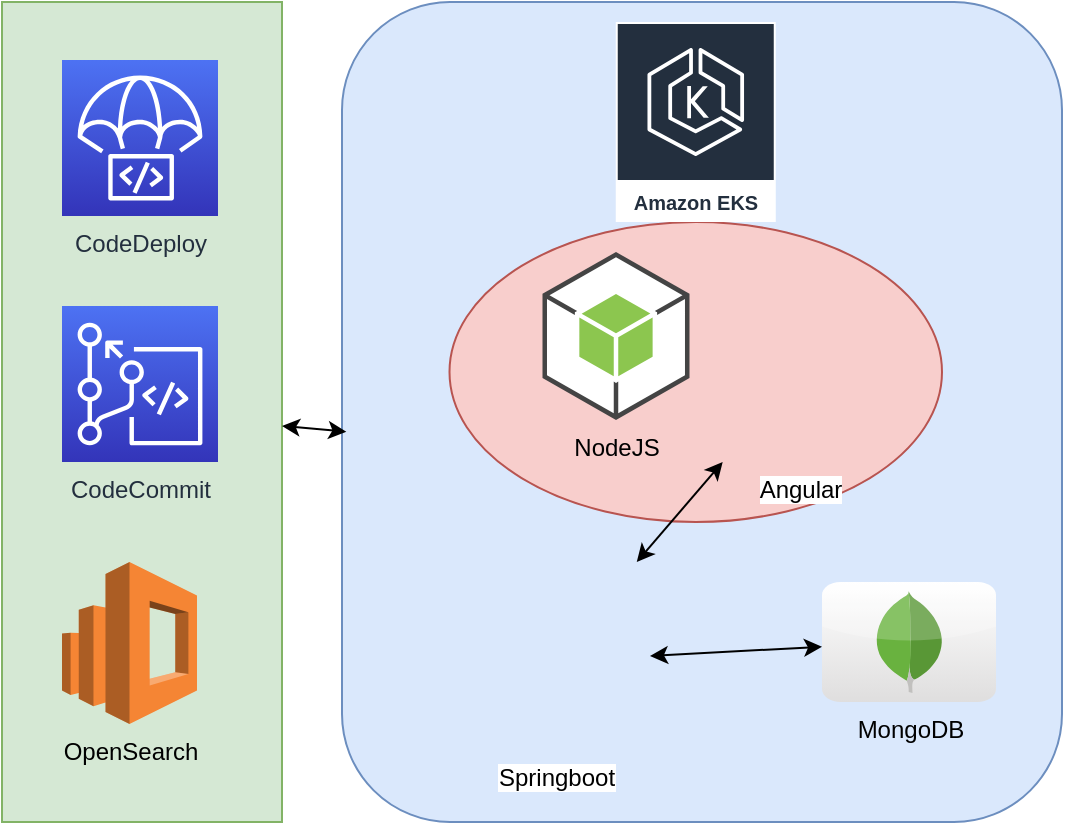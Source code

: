 <mxfile version="20.2.7" type="device"><diagram id="Z7ABld4wA2dmTMcO_okw" name="Page-1"><mxGraphModel dx="1422" dy="800" grid="1" gridSize="10" guides="1" tooltips="1" connect="1" arrows="1" fold="1" page="1" pageScale="1" pageWidth="850" pageHeight="1100" math="0" shadow="0"><root><mxCell id="0"/><mxCell id="1" parent="0"/><mxCell id="3e-212s43nsotFCOJ1Tf-7" value="" style="rounded=0;whiteSpace=wrap;html=1;fillColor=#d5e8d4;strokeColor=#82b366;" vertex="1" parent="1"><mxGeometry x="60" y="200" width="140" height="410" as="geometry"/></mxCell><mxCell id="3e-212s43nsotFCOJ1Tf-5" value="" style="rounded=1;whiteSpace=wrap;html=1;fillColor=#dae8fc;strokeColor=#6c8ebf;" vertex="1" parent="1"><mxGeometry x="230" y="200" width="360" height="410" as="geometry"/></mxCell><mxCell id="3e-212s43nsotFCOJ1Tf-4" value="" style="ellipse;whiteSpace=wrap;html=1;fillColor=#f8cecc;strokeColor=#b85450;" vertex="1" parent="1"><mxGeometry x="283.75" y="310" width="246.25" height="150" as="geometry"/></mxCell><mxCell id="wJaIkH9qvdnVMrilfeTS-1" value="Amazon EKS" style="sketch=0;outlineConnect=0;fontColor=#232F3E;gradientColor=none;strokeColor=#ffffff;fillColor=#232F3E;dashed=0;verticalLabelPosition=middle;verticalAlign=bottom;align=center;html=1;whiteSpace=wrap;fontSize=10;fontStyle=1;spacing=3;shape=mxgraph.aws4.productIcon;prIcon=mxgraph.aws4.eks;" parent="1" vertex="1"><mxGeometry x="366.88" y="210" width="80" height="100" as="geometry"/></mxCell><mxCell id="wJaIkH9qvdnVMrilfeTS-2" value="CodeDeploy" style="sketch=0;points=[[0,0,0],[0.25,0,0],[0.5,0,0],[0.75,0,0],[1,0,0],[0,1,0],[0.25,1,0],[0.5,1,0],[0.75,1,0],[1,1,0],[0,0.25,0],[0,0.5,0],[0,0.75,0],[1,0.25,0],[1,0.5,0],[1,0.75,0]];outlineConnect=0;fontColor=#232F3E;gradientColor=#4D72F3;gradientDirection=north;fillColor=#3334B9;strokeColor=#ffffff;dashed=0;verticalLabelPosition=bottom;verticalAlign=top;align=center;html=1;fontSize=12;fontStyle=0;aspect=fixed;shape=mxgraph.aws4.resourceIcon;resIcon=mxgraph.aws4.codedeploy;" parent="1" vertex="1"><mxGeometry x="90" y="229" width="78" height="78" as="geometry"/></mxCell><mxCell id="wJaIkH9qvdnVMrilfeTS-3" value="CodeCommit" style="sketch=0;points=[[0,0,0],[0.25,0,0],[0.5,0,0],[0.75,0,0],[1,0,0],[0,1,0],[0.25,1,0],[0.5,1,0],[0.75,1,0],[1,1,0],[0,0.25,0],[0,0.5,0],[0,0.75,0],[1,0.25,0],[1,0.5,0],[1,0.75,0]];outlineConnect=0;fontColor=#232F3E;gradientColor=#4D72F3;gradientDirection=north;fillColor=#3334B9;strokeColor=#ffffff;dashed=0;verticalLabelPosition=bottom;verticalAlign=top;align=center;html=1;fontSize=12;fontStyle=0;aspect=fixed;shape=mxgraph.aws4.resourceIcon;resIcon=mxgraph.aws4.codecommit;" parent="1" vertex="1"><mxGeometry x="90" y="352" width="78" height="78" as="geometry"/></mxCell><mxCell id="wJaIkH9qvdnVMrilfeTS-4" value="OpenSearch" style="outlineConnect=0;dashed=0;verticalLabelPosition=bottom;verticalAlign=top;align=center;html=1;shape=mxgraph.aws3.elasticsearch_service;fillColor=#F58534;gradientColor=none;" parent="1" vertex="1"><mxGeometry x="90" y="480" width="67.5" height="81" as="geometry"/></mxCell><mxCell id="wJaIkH9qvdnVMrilfeTS-6" value="MongoDB" style="dashed=0;outlineConnect=0;html=1;align=center;labelPosition=center;verticalLabelPosition=bottom;verticalAlign=top;shape=mxgraph.webicons.mongodb;gradientColor=#DFDEDE" parent="1" vertex="1"><mxGeometry x="470" y="490" width="87" height="60" as="geometry"/></mxCell><mxCell id="wJaIkH9qvdnVMrilfeTS-7" value="Angular" style="shape=image;html=1;verticalAlign=top;verticalLabelPosition=bottom;labelBackgroundColor=#ffffff;imageAspect=0;aspect=fixed;image=https://cdn0.iconfinder.com/data/icons/phosphor-duotone-vol-1/256/angular-logo-duotone-128.png" parent="1" vertex="1"><mxGeometry x="414" y="340" width="90" height="90" as="geometry"/></mxCell><mxCell id="wJaIkH9qvdnVMrilfeTS-8" value="Springboot&lt;br&gt;" style="shape=image;html=1;verticalAlign=top;verticalLabelPosition=bottom;labelBackgroundColor=#ffffff;imageAspect=0;aspect=fixed;image=https://cdn2.iconfinder.com/data/icons/boxicons-logos/24/bxl-spring-boot-128.png" parent="1" vertex="1"><mxGeometry x="290" y="480" width="94" height="94" as="geometry"/></mxCell><mxCell id="wJaIkH9qvdnVMrilfeTS-9" value="NodeJS" style="outlineConnect=0;dashed=0;verticalLabelPosition=bottom;verticalAlign=top;align=center;html=1;shape=mxgraph.aws3.android;fillColor=#8CC64F;gradientColor=none;" parent="1" vertex="1"><mxGeometry x="330.25" y="325" width="73.5" height="84" as="geometry"/></mxCell><mxCell id="3e-212s43nsotFCOJ1Tf-2" value="" style="endArrow=classic;startArrow=classic;html=1;rounded=0;" edge="1" parent="1" source="wJaIkH9qvdnVMrilfeTS-8" target="wJaIkH9qvdnVMrilfeTS-7"><mxGeometry width="50" height="50" relative="1" as="geometry"><mxPoint x="194" y="430" as="sourcePoint"/><mxPoint x="244" y="380" as="targetPoint"/></mxGeometry></mxCell><mxCell id="3e-212s43nsotFCOJ1Tf-3" value="" style="endArrow=classic;startArrow=classic;html=1;rounded=0;exitX=1;exitY=0.5;exitDx=0;exitDy=0;" edge="1" parent="1" source="wJaIkH9qvdnVMrilfeTS-8" target="wJaIkH9qvdnVMrilfeTS-6"><mxGeometry width="50" height="50" relative="1" as="geometry"><mxPoint x="387.38" y="490" as="sourcePoint"/><mxPoint x="430.338" y="440" as="targetPoint"/></mxGeometry></mxCell><mxCell id="3e-212s43nsotFCOJ1Tf-12" value="" style="endArrow=classic;startArrow=classic;html=1;rounded=0;exitX=1;exitY=0.517;exitDx=0;exitDy=0;exitPerimeter=0;entryX=0.006;entryY=0.524;entryDx=0;entryDy=0;entryPerimeter=0;" edge="1" parent="1" source="3e-212s43nsotFCOJ1Tf-7" target="3e-212s43nsotFCOJ1Tf-5"><mxGeometry width="50" height="50" relative="1" as="geometry"><mxPoint x="216" y="460" as="sourcePoint"/><mxPoint x="266" y="410" as="targetPoint"/></mxGeometry></mxCell></root></mxGraphModel></diagram></mxfile>